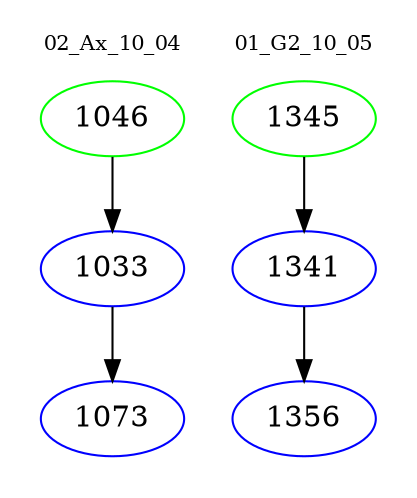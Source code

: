 digraph{
subgraph cluster_0 {
color = white
label = "02_Ax_10_04";
fontsize=10;
T0_1046 [label="1046", color="green"]
T0_1046 -> T0_1033 [color="black"]
T0_1033 [label="1033", color="blue"]
T0_1033 -> T0_1073 [color="black"]
T0_1073 [label="1073", color="blue"]
}
subgraph cluster_1 {
color = white
label = "01_G2_10_05";
fontsize=10;
T1_1345 [label="1345", color="green"]
T1_1345 -> T1_1341 [color="black"]
T1_1341 [label="1341", color="blue"]
T1_1341 -> T1_1356 [color="black"]
T1_1356 [label="1356", color="blue"]
}
}
